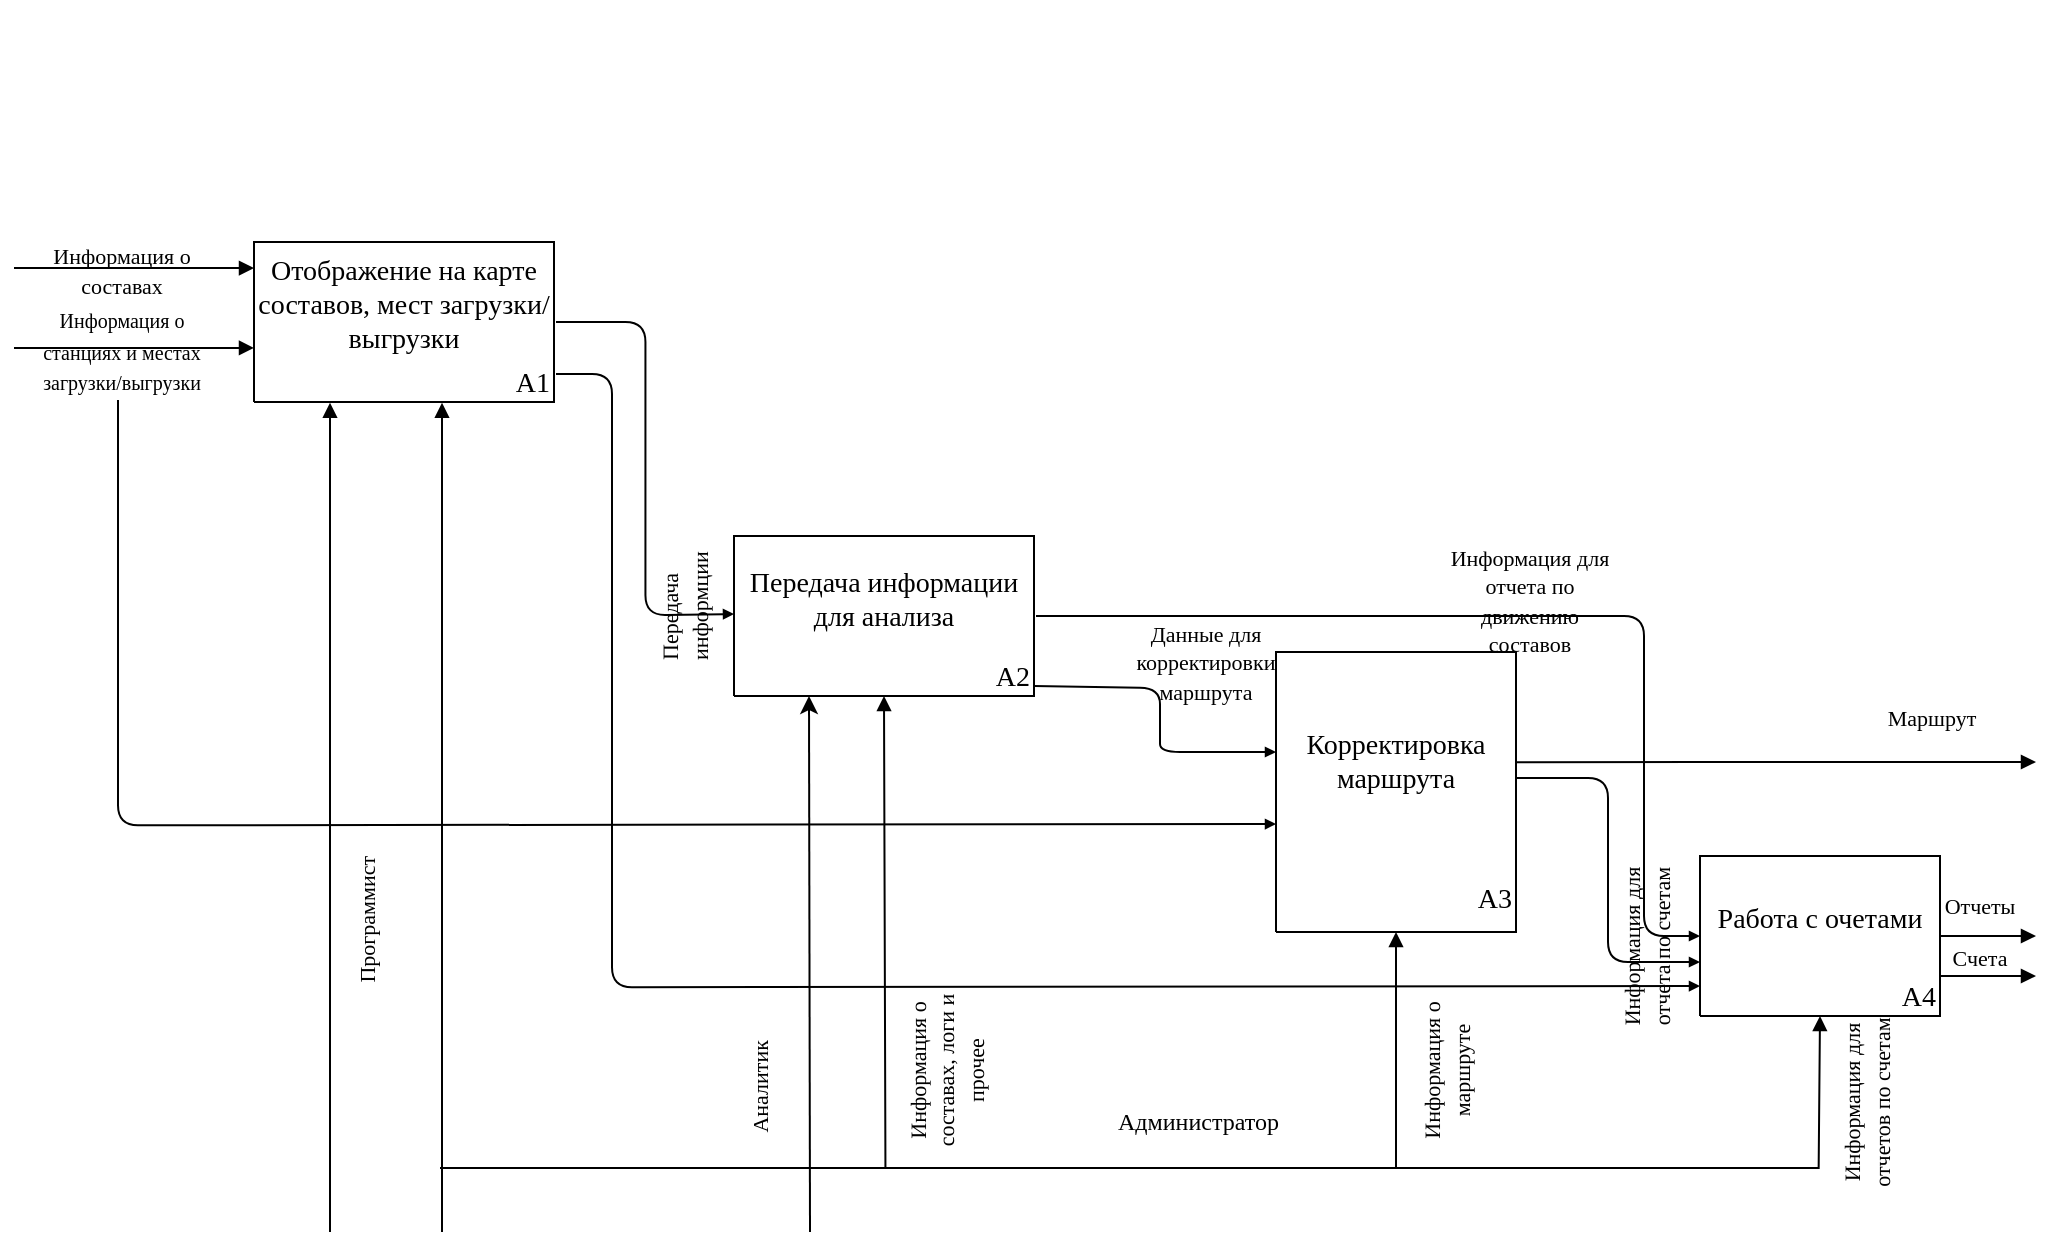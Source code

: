 <mxfile version="13.1.14" type="device"><diagram name="Страница-1" id="Страница-1"><mxGraphModel dx="1186" dy="629" grid="1" gridSize="10" guides="1" tooltips="1" connect="1" arrows="1" fold="1" page="1" pageScale="1" pageWidth="827" pageHeight="1169" math="0" shadow="0"><root><mxCell id="0"/><mxCell id="1" value="Соединительная линия" parent="0"/><mxCell id="2" style="vsdxID=9;fillColor=none;gradientColor=none;strokeColor=none;spacingTop=-1;spacingBottom=-1;spacingLeft=-1;spacingRight=-1;labelBackgroundColor=none;rounded=0;html=1;whiteSpace=wrap;" parent="1" vertex="1"><mxGeometry x="149" y="145" width="150" height="80" as="geometry"/></mxCell><mxCell id="3" style="vsdxID=10;fillColor=#ffffff;gradientColor=none;shape=stencil(nZBLDoAgDERP0z3SIyjew0SURgSD+Lu9kMZoXLhwN9O+tukAlrNpJg1SzDH4QW/URgNYgZTkjA4UkwJUgGXng+6DX1zLfmoymdXo17xh5zmRJ6Q42BWCfc2oJfdAr+Yv+AP9Cb7OJ3H/2JG1HNGz/84klThPVCc=);strokeColor=#000000;spacingTop=-1;spacingBottom=-1;spacingLeft=-1;spacingRight=-1;labelBackgroundColor=none;rounded=0;html=1;whiteSpace=wrap;" parent="2" vertex="1"><mxGeometry width="150" height="80" as="geometry"/></mxCell><mxCell id="4" value="&lt;p style=&quot;align:right;margin-left:0;margin-right:0;margin-top:0px;margin-bottom:0px;text-indent:0;valign:middle;direction:ltr;&quot;&gt;&lt;font style=&quot;font-size:14px;font-family:Calibri;color:#000000;direction:ltr;letter-spacing:0px;line-height:120%;opacity:1&quot;&gt;A1&lt;/font&gt;&lt;font style=&quot;font-size:14px;font-family:Calibri;color:#000000;direction:ltr;letter-spacing:0px;line-height:120%;opacity:1&quot;&gt;&lt;br/&gt;&lt;/font&gt;&lt;/p&gt;" style="verticalAlign=middle;align=right;vsdxID=11;fillColor=none;gradientColor=none;strokeColor=none;spacingTop=-3;spacingBottom=-3;labelBackgroundColor=none;rounded=0;html=1;whiteSpace=wrap;" parent="2" vertex="1"><mxGeometry y="63" width="150" height="16" as="geometry"/></mxCell><mxCell id="5" value="&lt;p style=&quot;align:right;margin-left:0;margin-right:0;margin-top:0px;margin-bottom:0px;text-indent:0;valign:middle;direction:ltr;&quot;&gt;&lt;font style=&quot;font-size:14px;font-family:Calibri;color:#000000;direction:ltr;letter-spacing:0px;line-height:120%;opacity:1&quot;&gt;&lt;br/&gt;&lt;/font&gt;&lt;/p&gt;" style="verticalAlign=middle;align=right;vsdxID=12;fillColor=none;gradientColor=none;strokeColor=none;spacingBottom=-3;labelBackgroundColor=none;rounded=0;html=1;whiteSpace=wrap;" parent="2" vertex="1"><mxGeometry y="80" width="150" height="22" as="geometry"/></mxCell><mxCell id="6" value="&lt;font style=&quot;font-size: 14px ; font-family: &amp;#34;calibri&amp;#34; ; color: #000000 ; direction: ltr ; letter-spacing: 0px ; line-height: 120% ; opacity: 1&quot;&gt;Отображение на карте составов, мест загрузки/выгрузки&lt;br&gt;&lt;/font&gt;" style="verticalAlign=middle;align=center;vsdxID=13;fillColor=none;gradientColor=none;strokeColor=none;labelBackgroundColor=none;rounded=0;html=1;whiteSpace=wrap;" parent="2" vertex="1"><mxGeometry width="150" height="63" as="geometry"/></mxCell><mxCell id="7" style="vsdxID=20;fillColor=none;gradientColor=none;strokeColor=none;spacingTop=-1;spacingBottom=-1;spacingLeft=-1;spacingRight=-1;labelBackgroundColor=none;rounded=0;html=1;whiteSpace=wrap;" parent="1" vertex="1"><mxGeometry x="389" y="292" width="150" height="80" as="geometry"/></mxCell><mxCell id="8" style="vsdxID=21;fillColor=#ffffff;gradientColor=none;shape=stencil(nZBLDoAgDERP0z3SIyjew0SURgSD+Lu9kMZoXLhwN9O+tukAlrNpJg1SzDH4QW/URgNYgZTkjA4UkwJUgGXng+6DX1zLfmoymdXo17xh5zmRJ6Q42BWCfc2oJfdAr+Yv+AP9Cb7OJ3H/2JG1HNGz/84klThPVCc=);strokeColor=#000000;spacingTop=-1;spacingBottom=-1;spacingLeft=-1;spacingRight=-1;labelBackgroundColor=none;rounded=0;html=1;whiteSpace=wrap;" parent="7" vertex="1"><mxGeometry width="150" height="80" as="geometry"/></mxCell><mxCell id="9" value="&lt;p style=&quot;align:right;margin-left:0;margin-right:0;margin-top:0px;margin-bottom:0px;text-indent:0;valign:middle;direction:ltr;&quot;&gt;&lt;font style=&quot;font-size:14px;font-family:Calibri;color:#000000;direction:ltr;letter-spacing:0px;line-height:120%;opacity:1&quot;&gt;A2&lt;/font&gt;&lt;font style=&quot;font-size:14px;font-family:Calibri;color:#000000;direction:ltr;letter-spacing:0px;line-height:120%;opacity:1&quot;&gt;&lt;br/&gt;&lt;/font&gt;&lt;/p&gt;" style="verticalAlign=middle;align=right;vsdxID=22;fillColor=none;gradientColor=none;strokeColor=none;spacingTop=-3;spacingBottom=-3;labelBackgroundColor=none;rounded=0;html=1;whiteSpace=wrap;" parent="7" vertex="1"><mxGeometry y="63" width="150" height="16" as="geometry"/></mxCell><mxCell id="10" value="&lt;p style=&quot;align:right;margin-left:0;margin-right:0;margin-top:0px;margin-bottom:0px;text-indent:0;valign:middle;direction:ltr;&quot;&gt;&lt;font style=&quot;font-size:14px;font-family:Calibri;color:#000000;direction:ltr;letter-spacing:0px;line-height:120%;opacity:1&quot;&gt;&lt;br/&gt;&lt;/font&gt;&lt;/p&gt;" style="verticalAlign=middle;align=right;vsdxID=23;fillColor=none;gradientColor=none;strokeColor=none;spacingBottom=-3;labelBackgroundColor=none;rounded=0;html=1;whiteSpace=wrap;" parent="7" vertex="1"><mxGeometry y="80" width="150" height="22" as="geometry"/></mxCell><mxCell id="11" value="&lt;font style=&quot;font-size: 14px ; font-family: &amp;#34;calibri&amp;#34; ; color: #000000 ; direction: ltr ; letter-spacing: 0px ; line-height: 120% ; opacity: 1&quot;&gt;Передача информации для анализа&lt;br&gt;&lt;/font&gt;" style="verticalAlign=middle;align=center;vsdxID=24;fillColor=none;gradientColor=none;strokeColor=none;labelBackgroundColor=none;rounded=0;html=1;whiteSpace=wrap;" parent="7" vertex="1"><mxGeometry width="150" height="63" as="geometry"/></mxCell><mxCell id="12" style="vsdxID=32;fillColor=none;gradientColor=none;strokeColor=none;spacingTop=-1;spacingBottom=-1;spacingLeft=-1;spacingRight=-1;labelBackgroundColor=none;rounded=0;html=1;whiteSpace=wrap;" parent="1" vertex="1"><mxGeometry x="660" y="350" width="120" height="140" as="geometry"/></mxCell><mxCell id="13" style="vsdxID=33;fillColor=#ffffff;gradientColor=none;shape=stencil(nZBLDoAgDERP0z3SIyjew0SURgSD+Lu9kMZoXLhwN9O+tukAlrNpJg1SzDH4QW/URgNYgZTkjA4UkwJUgGXng+6DX1zLfmoymdXo17xh5zmRJ6Q42BWCfc2oJfdAr+Yv+AP9Cb7OJ3H/2JG1HNGz/84klThPVCc=);strokeColor=#000000;spacingTop=-1;spacingBottom=-1;spacingLeft=-1;spacingRight=-1;labelBackgroundColor=none;rounded=0;html=1;whiteSpace=wrap;" parent="12" vertex="1"><mxGeometry width="120" height="140" as="geometry"/></mxCell><mxCell id="14" value="&lt;p style=&quot;align:right;margin-left:0;margin-right:0;margin-top:0px;margin-bottom:0px;text-indent:0;valign:middle;direction:ltr;&quot;&gt;&lt;font style=&quot;font-size:14px;font-family:Calibri;color:#000000;direction:ltr;letter-spacing:0px;line-height:120%;opacity:1&quot;&gt;A3&lt;/font&gt;&lt;font style=&quot;font-size:14px;font-family:Calibri;color:#000000;direction:ltr;letter-spacing:0px;line-height:120%;opacity:1&quot;&gt;&lt;br/&gt;&lt;/font&gt;&lt;/p&gt;" style="verticalAlign=middle;align=right;vsdxID=34;fillColor=none;gradientColor=none;strokeColor=none;spacingTop=-3;spacingBottom=-3;labelBackgroundColor=none;rounded=0;html=1;whiteSpace=wrap;" parent="12" vertex="1"><mxGeometry y="110.25" width="120" height="28" as="geometry"/></mxCell><mxCell id="15" value="&lt;p style=&quot;align:right;margin-left:0;margin-right:0;margin-top:0px;margin-bottom:0px;text-indent:0;valign:middle;direction:ltr;&quot;&gt;&lt;font style=&quot;font-size:14px;font-family:Calibri;color:#000000;direction:ltr;letter-spacing:0px;line-height:120%;opacity:1&quot;&gt;&lt;br/&gt;&lt;/font&gt;&lt;/p&gt;" style="verticalAlign=middle;align=right;vsdxID=35;fillColor=none;gradientColor=none;strokeColor=none;spacingBottom=-3;labelBackgroundColor=none;rounded=0;html=1;whiteSpace=wrap;" parent="12" vertex="1"><mxGeometry y="140" width="120" height="38.5" as="geometry"/></mxCell><mxCell id="16" value="&lt;font style=&quot;font-size: 14px ; font-family: &amp;#34;calibri&amp;#34; ; color: #000000 ; direction: ltr ; letter-spacing: 0px ; line-height: 120% ; opacity: 1&quot;&gt;Корректировка маршрута&lt;br&gt;&lt;/font&gt;" style="verticalAlign=middle;align=center;vsdxID=36;fillColor=none;gradientColor=none;strokeColor=none;labelBackgroundColor=none;rounded=0;html=1;whiteSpace=wrap;" parent="12" vertex="1"><mxGeometry width="120" height="110.25" as="geometry"/></mxCell><mxCell id="17" value="&lt;p style=&quot;margin-left: 0 ; margin-right: 0 ; margin-top: 0px ; margin-bottom: 0px ; text-indent: 0 ; direction: ltr&quot;&gt;&lt;font style=&quot;font-family: &amp;#34;calibri&amp;#34; ; color: rgb(0 , 0 , 0) ; direction: ltr ; letter-spacing: 0px ; line-height: 120% ; opacity: 1&quot;&gt;&lt;font style=&quot;font-size: 10px&quot;&gt;Информация о станциях и местах загрузки/выгрузки&lt;/font&gt;&lt;br&gt;&lt;/font&gt;&lt;/p&gt;" style="verticalAlign=middle;align=center;vsdxID=2;fillColor=none;gradientColor=none;shape=stencil(nZBLDoAgDERP0z3SIyjew0SURgSD+Lu9kMZoXLhwN9O+tukAlrNpJg1SzDH4QW/URgNYgZTkjA4UkwJUgGXng+6DX1zLfmoymdXo17xh5zmRJ6Q42BWCfc2oJfdAr+Yv+AP9Cb7OJ3H/2JG1HNGz/84klThPVCc=);strokeColor=none;spacingTop=-1;spacingBottom=-1;spacingLeft=-1;spacingRight=-1;labelBackgroundColor=none;rounded=0;html=1;whiteSpace=wrap;" parent="1" vertex="1"><mxGeometry x="38" y="185" width="90" height="30" as="geometry"/></mxCell><mxCell id="20" style="vsdxID=8;fillColor=none;gradientColor=none;shape=stencil(nZBLDoAgDERP0z3SIyjew0SURgSD+Lu9kMZoXLhwN9O+tukAlrNpJg1SzDH4QW/URgNYgZTkjA4UkwJUgGXng+6DX1zLfmoymdXo17xh5zmRJ6Q42BWCfc2oJfdAr+Yv+AP9Cb7OJ3H/2JG1HNGz/84klThPVCc=);strokeColor=none;spacingTop=-1;spacingBottom=-1;spacingLeft=-1;spacingRight=-1;labelBackgroundColor=none;rounded=0;html=1;whiteSpace=wrap;" parent="1" vertex="1"><mxGeometry x="38" y="144" width="90" height="30" as="geometry"/></mxCell><mxCell id="21" value="&lt;p style=&quot;margin-left: 0 ; margin-right: 0 ; margin-top: 0px ; margin-bottom: 0px ; text-indent: 0 ; direction: ltr&quot;&gt;&lt;font style=&quot;font-size: 11px ; font-family: &amp;#34;calibri&amp;#34; ; color: #000000 ; direction: ltr ; letter-spacing: 0px ; line-height: 120% ; opacity: 1&quot;&gt;Информация о составах&lt;br&gt;&lt;/font&gt;&lt;/p&gt;" style="text;vsdxID=8;fillColor=none;gradientColor=none;strokeColor=none;spacingTop=-1;spacingBottom=-1;spacingLeft=-1;spacingRight=-1;labelBackgroundColor=none;rounded=0;html=1;whiteSpace=wrap;verticalAlign=middle;align=center;;html=1;" parent="20" vertex="1"><mxGeometry width="90" height="30" as="geometry"/></mxCell><mxCell id="22" style="vsdxID=29;fillColor=none;gradientColor=none;strokeColor=none;spacingTop=-1;spacingBottom=-1;spacingLeft=-1;spacingRight=-1;labelBackgroundColor=none;rounded=0;html=1;whiteSpace=wrap;" parent="1" vertex="1"><mxGeometry x="872" y="452" width="120" height="80" as="geometry"/></mxCell><mxCell id="23" style="vsdxID=30;fillColor=#ffffff;gradientColor=none;shape=stencil(nZBLDoAgDERP0z3SIyjew0SURgSD+Lu9kMZoXLhwN9O+tukAlrNpJg1SzDH4QW/URgNYgZTkjA4UkwJUgGXng+6DX1zLfmoymdXo17xh5zmRJ6Q42BWCfc2oJfdAr+Yv+AP9Cb7OJ3H/2JG1HNGz/84klThPVCc=);strokeColor=#000000;spacingTop=-1;spacingBottom=-1;spacingLeft=-1;spacingRight=-1;labelBackgroundColor=none;rounded=0;html=1;whiteSpace=wrap;" parent="22" vertex="1"><mxGeometry width="120" height="80" as="geometry"/></mxCell><mxCell id="24" value="&lt;p style=&quot;align:right;margin-left:0;margin-right:0;margin-top:0px;margin-bottom:0px;text-indent:0;valign:middle;direction:ltr;&quot;&gt;&lt;font style=&quot;font-size:14px;font-family:Calibri;color:#000000;direction:ltr;letter-spacing:0px;line-height:120%;opacity:1&quot;&gt;А4&lt;/font&gt;&lt;font style=&quot;font-size:14px;font-family:Calibri;color:#000000;direction:ltr;letter-spacing:0px;line-height:120%;opacity:1&quot;&gt;&lt;br/&gt;&lt;/font&gt;&lt;/p&gt;" style="verticalAlign=middle;align=right;vsdxID=37;fillColor=none;gradientColor=none;strokeColor=none;spacingTop=-3;spacingBottom=-3;labelBackgroundColor=none;rounded=0;html=1;whiteSpace=wrap;" parent="22" vertex="1"><mxGeometry y="63" width="120" height="16" as="geometry"/></mxCell><mxCell id="25" value="&lt;p style=&quot;align:right;margin-left:0;margin-right:0;margin-top:0px;margin-bottom:0px;text-indent:0;valign:middle;direction:ltr;&quot;&gt;&lt;font style=&quot;font-size:14px;font-family:Calibri;color:#000000;direction:ltr;letter-spacing:0px;line-height:120%;opacity:1&quot;&gt;&lt;br/&gt;&lt;/font&gt;&lt;/p&gt;" style="verticalAlign=middle;align=right;vsdxID=39;fillColor=none;gradientColor=none;strokeColor=none;spacingBottom=-3;labelBackgroundColor=none;rounded=0;html=1;whiteSpace=wrap;" parent="22" vertex="1"><mxGeometry y="80" width="120" height="22" as="geometry"/></mxCell><mxCell id="26" value="&lt;font style=&quot;font-size:14px;font-family:Calibri;color:#000000;direction:ltr;letter-spacing:0px;line-height:120%;opacity:1&quot;&gt;Работа с очетами&lt;br/&gt;&lt;/font&gt;" style="verticalAlign=middle;align=center;vsdxID=45;fillColor=none;gradientColor=none;strokeColor=none;labelBackgroundColor=none;rounded=0;html=1;whiteSpace=wrap;" parent="22" vertex="1"><mxGeometry width="120" height="63" as="geometry"/></mxCell><mxCell id="27" value="&lt;font style=&quot;font-size:12px;font-family:Calibri;color:#000000;direction:ltr;letter-spacing:0px;line-height:120%;opacity:1&quot;&gt;Администратор&lt;br/&gt;&lt;/font&gt;" style="verticalAlign=middle;align=left;vsdxID=49;fillColor=none;gradientColor=none;shape=stencil(nZBLDoAgDERP0z3SIyjew0SURgSD+Lu9kMZoXLhwN9O+tukAlrNpJg1SzDH4QW/URgNYgZTkjA4UkwJUgGXng+6DX1zLfmoymdXo17xh5zmRJ6Q42BWCfc2oJfdAr+Yv+AP9Cb7OJ3H/2JG1HNGz/84klThPVCc=);strokeColor=none;spacingTop=-1;spacingBottom=-1;spacingLeft=-1;spacingRight=-1;labelBackgroundColor=none;rounded=0;html=1;whiteSpace=wrap;" parent="1" vertex="1"><mxGeometry x="580" y="570" width="100" height="30" as="geometry"/></mxCell><mxCell id="29" style="vsdxID=19;fillColor=none;gradientColor=none;strokeColor=none;spacingTop=-1;spacingBottom=-1;spacingLeft=-1;spacingRight=-1;labelBackgroundColor=none;rounded=1;html=1;whiteSpace=wrap;" parent="1" vertex="1"><mxGeometry x="300" y="332" width="89" height="-147" as="geometry"/></mxCell><mxCell id="30" value="" style="vsdxID=26;edgeStyle=none;startArrow=none;endArrow=block;startSize=3;endSize=3;strokeColor=#000000;spacingTop=-1;spacingBottom=-1;spacingLeft=-1;spacingRight=-1;verticalAlign=middle;html=1;labelBackgroundColor=none;rounded=1;align=center;" parent="29" edge="1"><mxGeometry relative="1" as="geometry"><mxPoint as="offset"/><Array as="points"><mxPoint x="44.72" y="-147"/><mxPoint x="44.72" y="-73.7"/><mxPoint x="44.72" y="-73.7"/><mxPoint x="44.72" y="-0.41"/></Array><mxPoint y="-147" as="sourcePoint"/><mxPoint x="89" y="-1" as="targetPoint"/></mxGeometry></mxCell><mxCell id="31" style="vsdxID=56;fillColor=none;gradientColor=none;shape=stencil(nZBLDoAgDERP0z3SIyjew0SURgSD+Lu9kMZoXLhwN9O+tukAlrNpJg1SzDH4QW/URgNYgZTkjA4UkwJUgGXng+6DX1zLfmoymdXo17xh5zmRJ6Q42BWCfc2oJfdAr+Yv+AP9Cb7OJ3H/2JG1HNGz/84klThPVCc=);strokeColor=none;spacingTop=-1;spacingBottom=-1;spacingLeft=-1;spacingRight=-1;labelBackgroundColor=none;rounded=0;html=1;whiteSpace=wrap;" parent="1" vertex="1"><mxGeometry x="319" y="295" width="90" height="30" as="geometry"/></mxCell><mxCell id="32" value="&lt;font style=&quot;font-size: 11px ; font-family: &amp;#34;calibri&amp;#34; ; color: #000000 ; direction: ltr ; letter-spacing: 0px ; line-height: 120% ; opacity: 1&quot;&gt;Передача информции&lt;br&gt;&lt;/font&gt;" style="text;vsdxID=56;fillColor=none;gradientColor=none;strokeColor=none;spacingTop=-1;spacingBottom=-1;spacingLeft=-1;spacingRight=-1;labelBackgroundColor=none;rounded=0;html=1;whiteSpace=wrap;verticalAlign=middle;align=left;rotation=270.05;;html=1;" parent="31" vertex="1"><mxGeometry width="90" height="30" as="geometry"/></mxCell><mxCell id="33" style="vsdxID=57;fillColor=none;gradientColor=none;shape=stencil(nZBLDoAgDERP0z3SIyjew0SURgSD+Lu9kMZoXLhwN9O+tukAlrNpJg1SzDH4QW/URgNYgZTkjA4UkwJUgGXng+6DX1zLfmoymdXo17xh5zmRJ6Q42BWCfc2oJfdAr+Yv+AP9Cb7OJ3H/2JG1HNGz/84klThPVCc=);strokeColor=none;spacingTop=-1;spacingBottom=-1;spacingLeft=-1;spacingRight=-1;labelBackgroundColor=none;rounded=0;html=1;whiteSpace=wrap;" parent="1" vertex="1"><mxGeometry x="450" y="544" width="90" height="30" as="geometry"/></mxCell><mxCell id="34" value="&lt;p style=&quot;margin-left: 0 ; margin-right: 0 ; margin-top: 0px ; margin-bottom: 0px ; text-indent: 0 ; direction: ltr&quot;&gt;&lt;font style=&quot;font-size: 11px ; font-family: &amp;#34;calibri&amp;#34; ; color: #000000 ; direction: ltr ; letter-spacing: 0px ; line-height: 120% ; opacity: 1&quot;&gt;Информация о составах, логи и прочее&lt;br&gt;&lt;/font&gt;&lt;/p&gt;" style="text;vsdxID=57;fillColor=none;gradientColor=none;strokeColor=none;spacingTop=-1;spacingBottom=-1;spacingLeft=-1;spacingRight=-1;labelBackgroundColor=none;rounded=0;html=1;whiteSpace=wrap;verticalAlign=middle;align=center;rotation=270.05;;html=1;" parent="33" vertex="1"><mxGeometry width="90" height="30" as="geometry"/></mxCell><mxCell id="37" value="&lt;p style=&quot;margin-left: 0 ; margin-right: 0 ; margin-top: 0px ; margin-bottom: 0px ; text-indent: 0 ; direction: ltr&quot;&gt;&lt;font style=&quot;font-size: 11px ; font-family: &amp;#34;calibri&amp;#34; ; color: #000000 ; direction: ltr ; letter-spacing: 0px ; line-height: 120% ; opacity: 1&quot;&gt;Данные для корректировки маршрута&lt;br&gt;&lt;/font&gt;&lt;/p&gt;" style="verticalAlign=middle;align=center;vsdxID=28;fillColor=none;gradientColor=none;shape=stencil(nZBLDoAgDERP0z3SIyjew0SURgSD+Lu9kMZoXLhwN9O+tukAlrNpJg1SzDH4QW/URgNYgZTkjA4UkwJUgGXng+6DX1zLfmoymdXo17xh5zmRJ6Q42BWCfc2oJfdAr+Yv+AP9Cb7OJ3H/2JG1HNGz/84klThPVCc=);strokeColor=none;spacingTop=-1;spacingBottom=-1;spacingLeft=-1;spacingRight=-1;labelBackgroundColor=none;rounded=0;html=1;whiteSpace=wrap;" parent="1" vertex="1"><mxGeometry x="580" y="340" width="90" height="30" as="geometry"/></mxCell><mxCell id="38" style="vsdxID=59;fillColor=none;gradientColor=none;strokeColor=none;spacingTop=-1;spacingBottom=-1;spacingLeft=-1;spacingRight=-1;labelBackgroundColor=none;rounded=1;html=1;whiteSpace=wrap;" parent="1" vertex="1"><mxGeometry x="544" y="400" width="116" height="-32" as="geometry"/></mxCell><mxCell id="39" value="" style="vsdxID=61;edgeStyle=none;startArrow=none;endArrow=block;startSize=3;endSize=3;strokeColor=#000000;spacingTop=-1;spacingBottom=-1;spacingLeft=-1;spacingRight=-1;verticalAlign=middle;html=1;labelBackgroundColor=none;rounded=1;align=center;exitX=1;exitY=0.75;exitDx=0;exitDy=0;" parent="38" source="9" edge="1"><mxGeometry relative="1" as="geometry"><mxPoint as="offset"/><Array as="points"><mxPoint x="58" y="-32"/><mxPoint x="58" y="-16"/><mxPoint x="58" y="-16"/><mxPoint x="58"/></Array><mxPoint y="-32" as="sourcePoint"/><mxPoint x="116" as="targetPoint"/></mxGeometry></mxCell><mxCell id="40" style="vsdxID=38;fillColor=none;gradientColor=none;strokeColor=none;spacingTop=-1;spacingBottom=-1;spacingLeft=-1;spacingRight=-1;labelBackgroundColor=none;rounded=1;html=1;whiteSpace=wrap;" parent="1" vertex="1"><mxGeometry x="780" y="505" width="92" height="-92" as="geometry"/></mxCell><mxCell id="41" value="" style="vsdxID=43;edgeStyle=none;startArrow=none;endArrow=block;startSize=3;endSize=3;strokeColor=#000000;spacingTop=-1;spacingBottom=-1;spacingLeft=-1;spacingRight=-1;verticalAlign=middle;html=1;labelBackgroundColor=none;rounded=1;align=center;" parent="40" edge="1"><mxGeometry relative="1" as="geometry"><mxPoint as="offset"/><Array as="points"><mxPoint x="46" y="-92"/><mxPoint x="46" y="-46"/><mxPoint x="46" y="-46"/><mxPoint x="46"/></Array><mxPoint y="-92" as="sourcePoint"/><mxPoint x="92" as="targetPoint"/></mxGeometry></mxCell><mxCell id="42" style="vsdxID=63;fillColor=none;gradientColor=none;strokeColor=none;spacingTop=-1;spacingBottom=-1;spacingLeft=-1;spacingRight=-1;labelBackgroundColor=none;rounded=1;html=1;whiteSpace=wrap;" parent="1" vertex="1"><mxGeometry x="300" y="518" width="572" height="-307" as="geometry"/></mxCell><mxCell id="43" value="" style="vsdxID=65;edgeStyle=none;startArrow=none;endArrow=block;startSize=3;endSize=3;strokeColor=#000000;spacingTop=-1;spacingBottom=-1;spacingLeft=-1;spacingRight=-1;verticalAlign=middle;html=1;labelBackgroundColor=none;rounded=1;align=center;" parent="42" edge="1"><mxGeometry relative="1" as="geometry"><mxPoint x="-105" y="-154" as="offset"/><Array as="points"><mxPoint x="28" y="-307"/><mxPoint x="28" y="-153.7"/><mxPoint x="28" y="-153.7"/><mxPoint x="28" y="-0.41"/></Array><mxPoint y="-307" as="sourcePoint"/><mxPoint x="572" y="-1" as="targetPoint"/></mxGeometry></mxCell><mxCell id="44" style="vsdxID=67;fillColor=none;gradientColor=none;strokeColor=none;spacingTop=-1;spacingBottom=-1;spacingLeft=-1;spacingRight=-1;labelBackgroundColor=none;rounded=1;html=1;whiteSpace=wrap;" parent="1" vertex="1"><mxGeometry x="540" y="492" width="332" height="-160" as="geometry"/></mxCell><mxCell id="45" value="" style="vsdxID=69;edgeStyle=none;startArrow=none;endArrow=block;startSize=3;endSize=3;strokeColor=#000000;spacingTop=-1;spacingBottom=-1;spacingLeft=-1;spacingRight=-1;verticalAlign=middle;html=1;labelBackgroundColor=none;rounded=1;align=center;" parent="44" edge="1"><mxGeometry relative="1" as="geometry"><mxPoint x="58" y="80" as="offset"/><Array as="points"><mxPoint x="304" y="-160"/><mxPoint x="304" y="-80"/><mxPoint x="304" y="-80"/><mxPoint x="304"/></Array><mxPoint y="-160" as="sourcePoint"/><mxPoint x="332" as="targetPoint"/></mxGeometry></mxCell><mxCell id="46" value="&lt;p style=&quot;margin-left: 0 ; margin-right: 0 ; margin-top: 0px ; margin-bottom: 0px ; text-indent: 0 ; direction: ltr&quot;&gt;&lt;font style=&quot;font-size: 11px ; font-family: &amp;#34;calibri&amp;#34; ; color: #000000 ; direction: ltr ; letter-spacing: 0px ; line-height: 120% ; opacity: 1&quot;&gt;Информация для отчета по движению составов&lt;br&gt;&lt;/font&gt;&lt;/p&gt;" style="verticalAlign=middle;align=center;vsdxID=71;fillColor=none;gradientColor=none;shape=stencil(nZBLDoAgDERP0z3SIyjew0SURgSD+Lu9kMZoXLhwN9O+tukAlrNpJg1SzDH4QW/URgNYgZTkjA4UkwJUgGXng+6DX1zLfmoymdXo17xh5zmRJ6Q42BWCfc2oJfdAr+Yv+AP9Cb7OJ3H/2JG1HNGz/84klThPVCc=);strokeColor=none;spacingTop=-1;spacingBottom=-1;spacingLeft=-1;spacingRight=-1;labelBackgroundColor=none;rounded=0;html=1;whiteSpace=wrap;" parent="1" vertex="1"><mxGeometry x="742" y="309" width="90" height="30" as="geometry"/></mxCell><mxCell id="47" value="&lt;p style=&quot;margin-left: 0 ; margin-right: 0 ; margin-top: 0px ; margin-bottom: 0px ; text-indent: 0 ; direction: ltr&quot;&gt;&lt;font style=&quot;font-size: 11px ; font-family: &amp;#34;calibri&amp;#34; ; color: #000000 ; direction: ltr ; letter-spacing: 0px ; line-height: 120% ; opacity: 1&quot;&gt;Маршрут&lt;/font&gt;&lt;/p&gt;" style="verticalAlign=middle;align=center;vsdxID=75;fillColor=none;gradientColor=none;shape=stencil(nZBLDoAgDERP0z3SIyjew0SURgSD+Lu9kMZoXLhwN9O+tukAlrNpJg1SzDH4QW/URgNYgZTkjA4UkwJUgGXng+6DX1zLfmoymdXo17xh5zmRJ6Q42BWCfc2oJfdAr+Yv+AP9Cb7OJ3H/2JG1HNGz/84klThPVCc=);strokeColor=none;spacingTop=-1;spacingBottom=-1;spacingLeft=-1;spacingRight=-1;labelBackgroundColor=none;rounded=0;html=1;whiteSpace=wrap;" parent="1" vertex="1"><mxGeometry x="943" y="368" width="90" height="30" as="geometry"/></mxCell><mxCell id="48" value="&lt;p style=&quot;align:center;margin-left:0;margin-right:0;margin-top:0px;margin-bottom:0px;text-indent:0;valign:middle;direction:ltr;&quot;&gt;&lt;font style=&quot;font-size:11px;font-family:Calibri;color:#000000;direction:ltr;letter-spacing:0px;line-height:120%;opacity:1&quot;&gt;Счета&lt;br/&gt;&lt;/font&gt;&lt;/p&gt;" style="verticalAlign=middle;align=center;vsdxID=76;fillColor=none;gradientColor=none;shape=stencil(nZBLDoAgDERP0z3SIyjew0SURgSD+Lu9kMZoXLhwN9O+tukAlrNpJg1SzDH4QW/URgNYgZTkjA4UkwJUgGXng+6DX1zLfmoymdXo17xh5zmRJ6Q42BWCfc2oJfdAr+Yv+AP9Cb7OJ3H/2JG1HNGz/84klThPVCc=);strokeColor=none;spacingTop=-1;spacingBottom=-1;spacingLeft=-1;spacingRight=-1;labelBackgroundColor=none;rounded=0;html=1;whiteSpace=wrap;" parent="1" vertex="1"><mxGeometry x="967" y="488" width="90" height="30" as="geometry"/></mxCell><mxCell id="49" value="&lt;p style=&quot;align:center;margin-left:0;margin-right:0;margin-top:0px;margin-bottom:0px;text-indent:0;valign:middle;direction:ltr;&quot;&gt;&lt;font style=&quot;font-size:11px;font-family:Calibri;color:#000000;direction:ltr;letter-spacing:0px;line-height:120%;opacity:1&quot;&gt;Отчеты&lt;br/&gt;&lt;/font&gt;&lt;/p&gt;" style="verticalAlign=middle;align=center;vsdxID=77;fillColor=none;gradientColor=none;shape=stencil(nZBLDoAgDERP0z3SIyjew0SURgSD+Lu9kMZoXLhwN9O+tukAlrNpJg1SzDH4QW/URgNYgZTkjA4UkwJUgGXng+6DX1zLfmoymdXo17xh5zmRJ6Q42BWCfc2oJfdAr+Yv+AP9Cb7OJ3H/2JG1HNGz/84klThPVCc=);strokeColor=none;spacingTop=-1;spacingBottom=-1;spacingLeft=-1;spacingRight=-1;labelBackgroundColor=none;rounded=0;html=1;whiteSpace=wrap;" parent="1" vertex="1"><mxGeometry x="967" y="462" width="90" height="30" as="geometry"/></mxCell><mxCell id="50" style="vsdxID=7;fillColor=none;gradientColor=none;shape=stencil(nZBLDoAgDERP0z3SIyjew0SURgSD+Lu9kMZoXLhwN9O+tukAlrNpJg1SzDH4QW/URgNYgZTkjA4UkwJUgGXng+6DX1zLfmoymdXo17xh5zmRJ6Q42BWCfc2oJfdAr+Yv+AP9Cb7OJ3H/2JG1HNGz/84klThPVCc=);strokeColor=none;spacingTop=-1;spacingBottom=-1;spacingLeft=-1;spacingRight=-1;labelBackgroundColor=none;rounded=0;html=1;whiteSpace=wrap;" parent="1" vertex="1"><mxGeometry x="800" y="482" width="90" height="30" as="geometry"/></mxCell><mxCell id="51" value="&lt;p style=&quot;align:center;margin-left:0;margin-right:0;margin-top:0px;margin-bottom:0px;text-indent:0;valign:middle;direction:ltr;&quot;&gt;&lt;font style=&quot;font-size:11px;font-family:Calibri;color:#000000;direction:ltr;letter-spacing:0px;line-height:120%;opacity:1&quot;&gt;Информация для отчета по счетам&lt;br/&gt;&lt;/font&gt;&lt;/p&gt;" style="text;vsdxID=7;fillColor=none;gradientColor=none;strokeColor=none;spacingTop=-1;spacingBottom=-1;spacingLeft=-1;spacingRight=-1;labelBackgroundColor=none;rounded=0;html=1;whiteSpace=wrap;verticalAlign=middle;align=center;rotation=270.05;;html=1;" parent="50" vertex="1"><mxGeometry width="90" height="30" as="geometry"/></mxCell><mxCell id="54" parent="1" vertex="1"><mxGeometry x="29" y="198" as="geometry"/></mxCell><mxCell id="55" value="" style="vsdxID=1;edgeStyle=none;startArrow=none;endArrow=block;startSize=5;endSize=5;strokeColor=#000000;spacingTop=0;spacingBottom=0;spacingLeft=0;spacingRight=0;verticalAlign=middle;html=1;labelBackgroundColor=#ffffff;rounded=1;align=center;entryX=0;entryY=0.662;entryDx=0;entryDy=0;entryPerimeter=0;" parent="1" source="54" target="2" edge="1"><mxGeometry relative="1" as="geometry"><mxPoint as="offset"/><Array as="points"/></mxGeometry></mxCell><mxCell id="56" parent="1" vertex="1"><mxGeometry x="205" y="40" as="geometry"/></mxCell><mxCell id="58" parent="1" vertex="1"><mxGeometry x="1040" y="492" as="geometry"/></mxCell><mxCell id="59" value="" style="vsdxID=74;edgeStyle=none;startArrow=none;endArrow=block;startSize=5;endSize=5;strokeColor=#000000;spacingTop=0;spacingBottom=0;spacingLeft=0;spacingRight=0;verticalAlign=middle;html=1;labelBackgroundColor=#ffffff;rounded=1;align=center;exitX=1;exitY=0.5;exitDx=0;exitDy=0;exitPerimeter=0;" parent="1" source="22" target="58" edge="1"><mxGeometry relative="1" as="geometry"><mxPoint as="offset"/><Array as="points"/></mxGeometry></mxCell><mxCell id="60" parent="1" vertex="1"><mxGeometry x="1040" y="386" as="geometry"/></mxCell><mxCell id="61" value="" style="vsdxID=73;edgeStyle=none;startArrow=none;endArrow=block;startSize=5;endSize=5;strokeColor=#000000;spacingTop=0;spacingBottom=0;spacingLeft=0;spacingRight=0;verticalAlign=middle;html=1;labelBackgroundColor=#ffffff;rounded=1;align=center;" parent="1" edge="1"><mxGeometry relative="1" as="geometry"><mxPoint as="offset"/><Array as="points"/><mxPoint x="992" y="512" as="sourcePoint"/><mxPoint x="1040" y="512" as="targetPoint"/></mxGeometry></mxCell><mxCell id="62" parent="1" vertex="1"><mxGeometry x="1040" y="318" as="geometry"/></mxCell><mxCell id="63" value="" style="vsdxID=72;edgeStyle=none;startArrow=none;endArrow=block;startSize=5;endSize=5;strokeColor=#000000;spacingTop=0;spacingBottom=0;spacingLeft=0;spacingRight=0;verticalAlign=middle;html=1;labelBackgroundColor=#ffffff;rounded=1;align=center;exitX=1;exitY=0.5;exitDx=0;exitDy=0;" parent="1" source="16" edge="1"><mxGeometry relative="1" as="geometry"><mxPoint as="offset"/><Array as="points"><mxPoint x="880" y="405"/></Array><mxPoint x="1040" y="405" as="targetPoint"/></mxGeometry></mxCell><mxCell id="64" parent="1" vertex="1"><mxGeometry x="29" y="158" as="geometry"/></mxCell><mxCell id="65" value="" style="vsdxID=53;edgeStyle=none;startArrow=none;endArrow=block;startSize=5;endSize=5;strokeColor=#000000;spacingTop=0;spacingBottom=0;spacingLeft=0;spacingRight=0;verticalAlign=middle;html=1;labelBackgroundColor=#ffffff;rounded=1;align=center;entryX=0;entryY=0.163;entryDx=0;entryDy=0;entryPerimeter=0;" parent="1" source="64" target="2" edge="1"><mxGeometry relative="1" as="geometry"><mxPoint as="offset"/><Array as="points"/></mxGeometry></mxCell><mxCell id="66" parent="1" vertex="1"><mxGeometry x="205" y="40" as="geometry"/></mxCell><mxCell id="68" parent="1" vertex="1"><mxGeometry x="205" y="40" as="geometry"/></mxCell><mxCell id="70" parent="1" vertex="1"><mxGeometry x="243" y="640" as="geometry"/></mxCell><mxCell id="71" style="vsdxID=48;edgeStyle=none;startArrow=none;endArrow=block;startSize=5;endSize=5;strokeColor=#000000;spacingTop=0;spacingBottom=0;spacingLeft=0;spacingRight=0;verticalAlign=middle;html=1;labelBackgroundColor=#ffffff;rounded=1;" parent="1" source="70" target="2" edge="1"><mxGeometry relative="1" as="geometry"><Array as="points"><mxPoint x="243" y="640"/><mxPoint x="243" y="225.41"/></Array></mxGeometry></mxCell><mxCell id="72" parent="1" vertex="1"><mxGeometry x="187" y="640" as="geometry"/></mxCell><mxCell id="73" style="vsdxID=47;edgeStyle=none;startArrow=none;endArrow=block;startSize=5;endSize=5;strokeColor=#000000;spacingTop=0;spacingBottom=0;spacingLeft=0;spacingRight=0;verticalAlign=middle;html=1;labelBackgroundColor=#ffffff;rounded=1;" parent="1" source="72" target="2" edge="1"><mxGeometry relative="1" as="geometry"><Array as="points"><mxPoint x="187" y="640"/><mxPoint x="187" y="225.41"/></Array></mxGeometry></mxCell><mxCell id="74" value="&lt;font style=&quot;font-size: 11px ; font-family: &amp;#34;calibri&amp;#34; ; color: #000000 ; direction: ltr ; letter-spacing: 0px ; line-height: 120% ; opacity: 1&quot;&gt;Программист&lt;br&gt;&lt;/font&gt;" style="text;vsdxID=47;edgeStyle=none;startArrow=none;endArrow=block;startSize=5;endSize=5;strokeColor=none;spacingTop=0;spacingBottom=0;spacingLeft=0;spacingRight=0;verticalAlign=middle;html=1;labelBackgroundColor=#ffffff;rounded=1;align=center;fillColor=none;gradientColor=none;whiteSpace=wrap;rotation=269.43;;html=1;;rotation=270" parent="73" vertex="1"><mxGeometry width="47.86" height="24.84" relative="1" as="geometry"><mxPoint x="-5.93" y="38.7" as="offset"/></mxGeometry></mxCell><mxCell id="75" parent="1" vertex="1"><mxGeometry x="244" y="608" as="geometry"/></mxCell><mxCell id="76" style="vsdxID=46;edgeStyle=none;startArrow=none;endArrow=block;startSize=5;endSize=5;strokeColor=#000000;spacingTop=0;spacingBottom=0;spacingLeft=0;spacingRight=0;verticalAlign=middle;html=1;labelBackgroundColor=#ffffff;rounded=0;entryX=0.5;entryY=1;entryDx=0;entryDy=0;entryPerimeter=0;" parent="1" source="75" target="12" edge="1"><mxGeometry relative="1" as="geometry"><mxPoint x="-4" as="offset"/><Array as="points"><mxPoint x="720" y="608"/></Array></mxGeometry></mxCell><mxCell id="77" parent="1" vertex="1"><mxGeometry x="242" y="608" as="geometry"/></mxCell><mxCell id="78" style="vsdxID=42;edgeStyle=none;startArrow=none;endArrow=block;startSize=5;endSize=5;strokeColor=#000000;spacingTop=0;spacingBottom=0;spacingLeft=0;spacingRight=0;verticalAlign=middle;html=1;labelBackgroundColor=#ffffff;rounded=0;entryX=0.5;entryY=1;entryDx=0;entryDy=0;entryPerimeter=0;" parent="1" source="77" target="22" edge="1"><mxGeometry relative="1" as="geometry"><mxPoint x="-5" as="offset"/><Array as="points"><mxPoint x="931.33" y="608"/></Array></mxGeometry></mxCell><mxCell id="79" parent="1" vertex="1"><mxGeometry x="205" y="25" as="geometry"/></mxCell><mxCell id="81" parent="1" vertex="1"><mxGeometry x="244" y="608" as="geometry"/></mxCell><mxCell id="82" style="vsdxID=17;edgeStyle=none;startArrow=none;endArrow=block;startSize=5;endSize=5;strokeColor=#000000;spacingTop=0;spacingBottom=0;spacingLeft=0;spacingRight=0;verticalAlign=middle;html=1;labelBackgroundColor=#ffffff;rounded=0;entryX=0.5;entryY=1;entryDx=0;entryDy=0;entryPerimeter=0;" parent="1" source="81" target="7" edge="1"><mxGeometry relative="1" as="geometry"><mxPoint x="-1" y="-5" as="offset"/><Array as="points"><mxPoint x="464.72" y="608"/></Array></mxGeometry></mxCell><mxCell id="-IzLMK64IHQPM7AwHlzJ-89" style="vsdxID=57;fillColor=none;gradientColor=none;shape=stencil(nZBLDoAgDERP0z3SIyjew0SURgSD+Lu9kMZoXLhwN9O+tukAlrNpJg1SzDH4QW/URgNYgZTkjA4UkwJUgGXng+6DX1zLfmoymdXo17xh5zmRJ6Q42BWCfc2oJfdAr+Yv+AP9Cb7OJ3H/2JG1HNGz/84klThPVCc=);strokeColor=none;spacingTop=-1;spacingBottom=-1;spacingLeft=-1;spacingRight=-1;labelBackgroundColor=none;rounded=0;html=1;whiteSpace=wrap;" parent="1" vertex="1"><mxGeometry x="910" y="560" width="90" height="30" as="geometry"/></mxCell><mxCell id="-IzLMK64IHQPM7AwHlzJ-90" value="&lt;p style=&quot;margin-left: 0 ; margin-right: 0 ; margin-top: 0px ; margin-bottom: 0px ; text-indent: 0 ; direction: ltr&quot;&gt;&lt;font style=&quot;font-size: 11px ; font-family: &amp;#34;calibri&amp;#34; ; color: #000000 ; direction: ltr ; letter-spacing: 0px ; line-height: 120% ; opacity: 1&quot;&gt;Информация для отчетов по счетам&lt;br&gt;&lt;/font&gt;&lt;/p&gt;" style="text;vsdxID=57;fillColor=none;gradientColor=none;strokeColor=none;spacingTop=-1;spacingBottom=-1;spacingLeft=-1;spacingRight=-1;labelBackgroundColor=none;rounded=0;html=1;whiteSpace=wrap;verticalAlign=middle;align=center;rotation=270.05;;html=1;" parent="-IzLMK64IHQPM7AwHlzJ-89" vertex="1"><mxGeometry width="90" height="30" as="geometry"/></mxCell><mxCell id="19" value="" style="vsdxID=5;edgeStyle=none;startArrow=none;endArrow=block;startSize=3;endSize=3;strokeColor=#000000;spacingTop=-1;spacingBottom=-1;spacingLeft=-1;spacingRight=-1;verticalAlign=middle;html=1;labelBackgroundColor=none;rounded=1;align=center;" parent="1" edge="1"><mxGeometry relative="1" as="geometry"><mxPoint x="-184" y="-107" as="offset"/><Array as="points"><mxPoint x="81" y="245.27"/><mxPoint x="81" y="245.27"/><mxPoint x="81" y="245.27"/><mxPoint x="81" y="436.66"/></Array><mxPoint x="81" y="224" as="sourcePoint"/><mxPoint x="660" y="436" as="targetPoint"/></mxGeometry></mxCell><mxCell id="XRKDbfKFA1xOrjq8EjiB-86" style="vsdxID=57;fillColor=none;gradientColor=none;shape=stencil(nZBLDoAgDERP0z3SIyjew0SURgSD+Lu9kMZoXLhwN9O+tukAlrNpJg1SzDH4QW/URgNYgZTkjA4UkwJUgGXng+6DX1zLfmoymdXo17xh5zmRJ6Q42BWCfc2oJfdAr+Yv+AP9Cb7OJ3H/2JG1HNGz/84klThPVCc=);strokeColor=none;spacingTop=-1;spacingBottom=-1;spacingLeft=-1;spacingRight=-1;labelBackgroundColor=none;rounded=0;html=1;whiteSpace=wrap;" parent="1" vertex="1"><mxGeometry x="700" y="544" width="90" height="30" as="geometry"/></mxCell><mxCell id="XRKDbfKFA1xOrjq8EjiB-87" value="&lt;p style=&quot;margin-left: 0 ; margin-right: 0 ; margin-top: 0px ; margin-bottom: 0px ; text-indent: 0 ; direction: ltr&quot;&gt;&lt;font style=&quot;font-size: 11px ; font-family: &amp;#34;calibri&amp;#34; ; color: #000000 ; direction: ltr ; letter-spacing: 0px ; line-height: 120% ; opacity: 1&quot;&gt;Информация о маршруте&lt;br&gt;&lt;/font&gt;&lt;/p&gt;" style="text;vsdxID=57;fillColor=none;gradientColor=none;strokeColor=none;spacingTop=-1;spacingBottom=-1;spacingLeft=-1;spacingRight=-1;labelBackgroundColor=none;rounded=0;html=1;whiteSpace=wrap;verticalAlign=middle;align=center;rotation=270.05;;html=1;" parent="XRKDbfKFA1xOrjq8EjiB-86" vertex="1"><mxGeometry width="90" height="30" as="geometry"/></mxCell><mxCell id="Ney1rrdKZvUUVX1PEYUe-82" value="" style="endArrow=classic;html=1;entryX=0.25;entryY=0;entryDx=0;entryDy=0;" edge="1" parent="1" target="10"><mxGeometry width="50" height="50" relative="1" as="geometry"><mxPoint x="427" y="640" as="sourcePoint"/><mxPoint x="630" y="420" as="targetPoint"/></mxGeometry></mxCell><mxCell id="Ney1rrdKZvUUVX1PEYUe-83" value="&lt;font style=&quot;font-size: 11px ; font-family: &amp;#34;calibri&amp;#34; ; color: #000000 ; direction: ltr ; letter-spacing: 0px ; line-height: 120% ; opacity: 1&quot;&gt;Аналитик&lt;br&gt;&lt;/font&gt;" style="text;vsdxID=47;edgeStyle=none;startArrow=none;endArrow=block;startSize=5;endSize=5;strokeColor=none;spacingTop=0;spacingBottom=0;spacingLeft=0;spacingRight=0;verticalAlign=middle;html=1;labelBackgroundColor=#ffffff;rounded=1;align=center;fillColor=none;gradientColor=none;whiteSpace=wrap;rotation=269.43;;html=1;;rotation=270" vertex="1" parent="1"><mxGeometry x="350.0" y="549.161" width="47.86" height="24.84" as="geometry"><mxPoint x="-5.93" y="27.75" as="offset"/></mxGeometry></mxCell></root></mxGraphModel></diagram></mxfile>